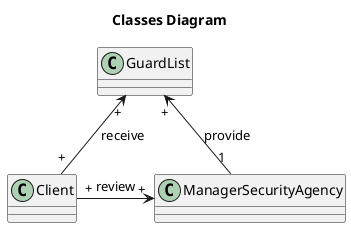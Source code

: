 @startuml
title Classes Diagram

Class Client
Class GuardList
Class ManagerSecurityAgency

Client"+" -> "+"ManagerSecurityAgency : review
Client"+" -up-> "+"GuardList : receive
ManagerSecurityAgency"1" -up-> "+"GuardList : provide
@enduml